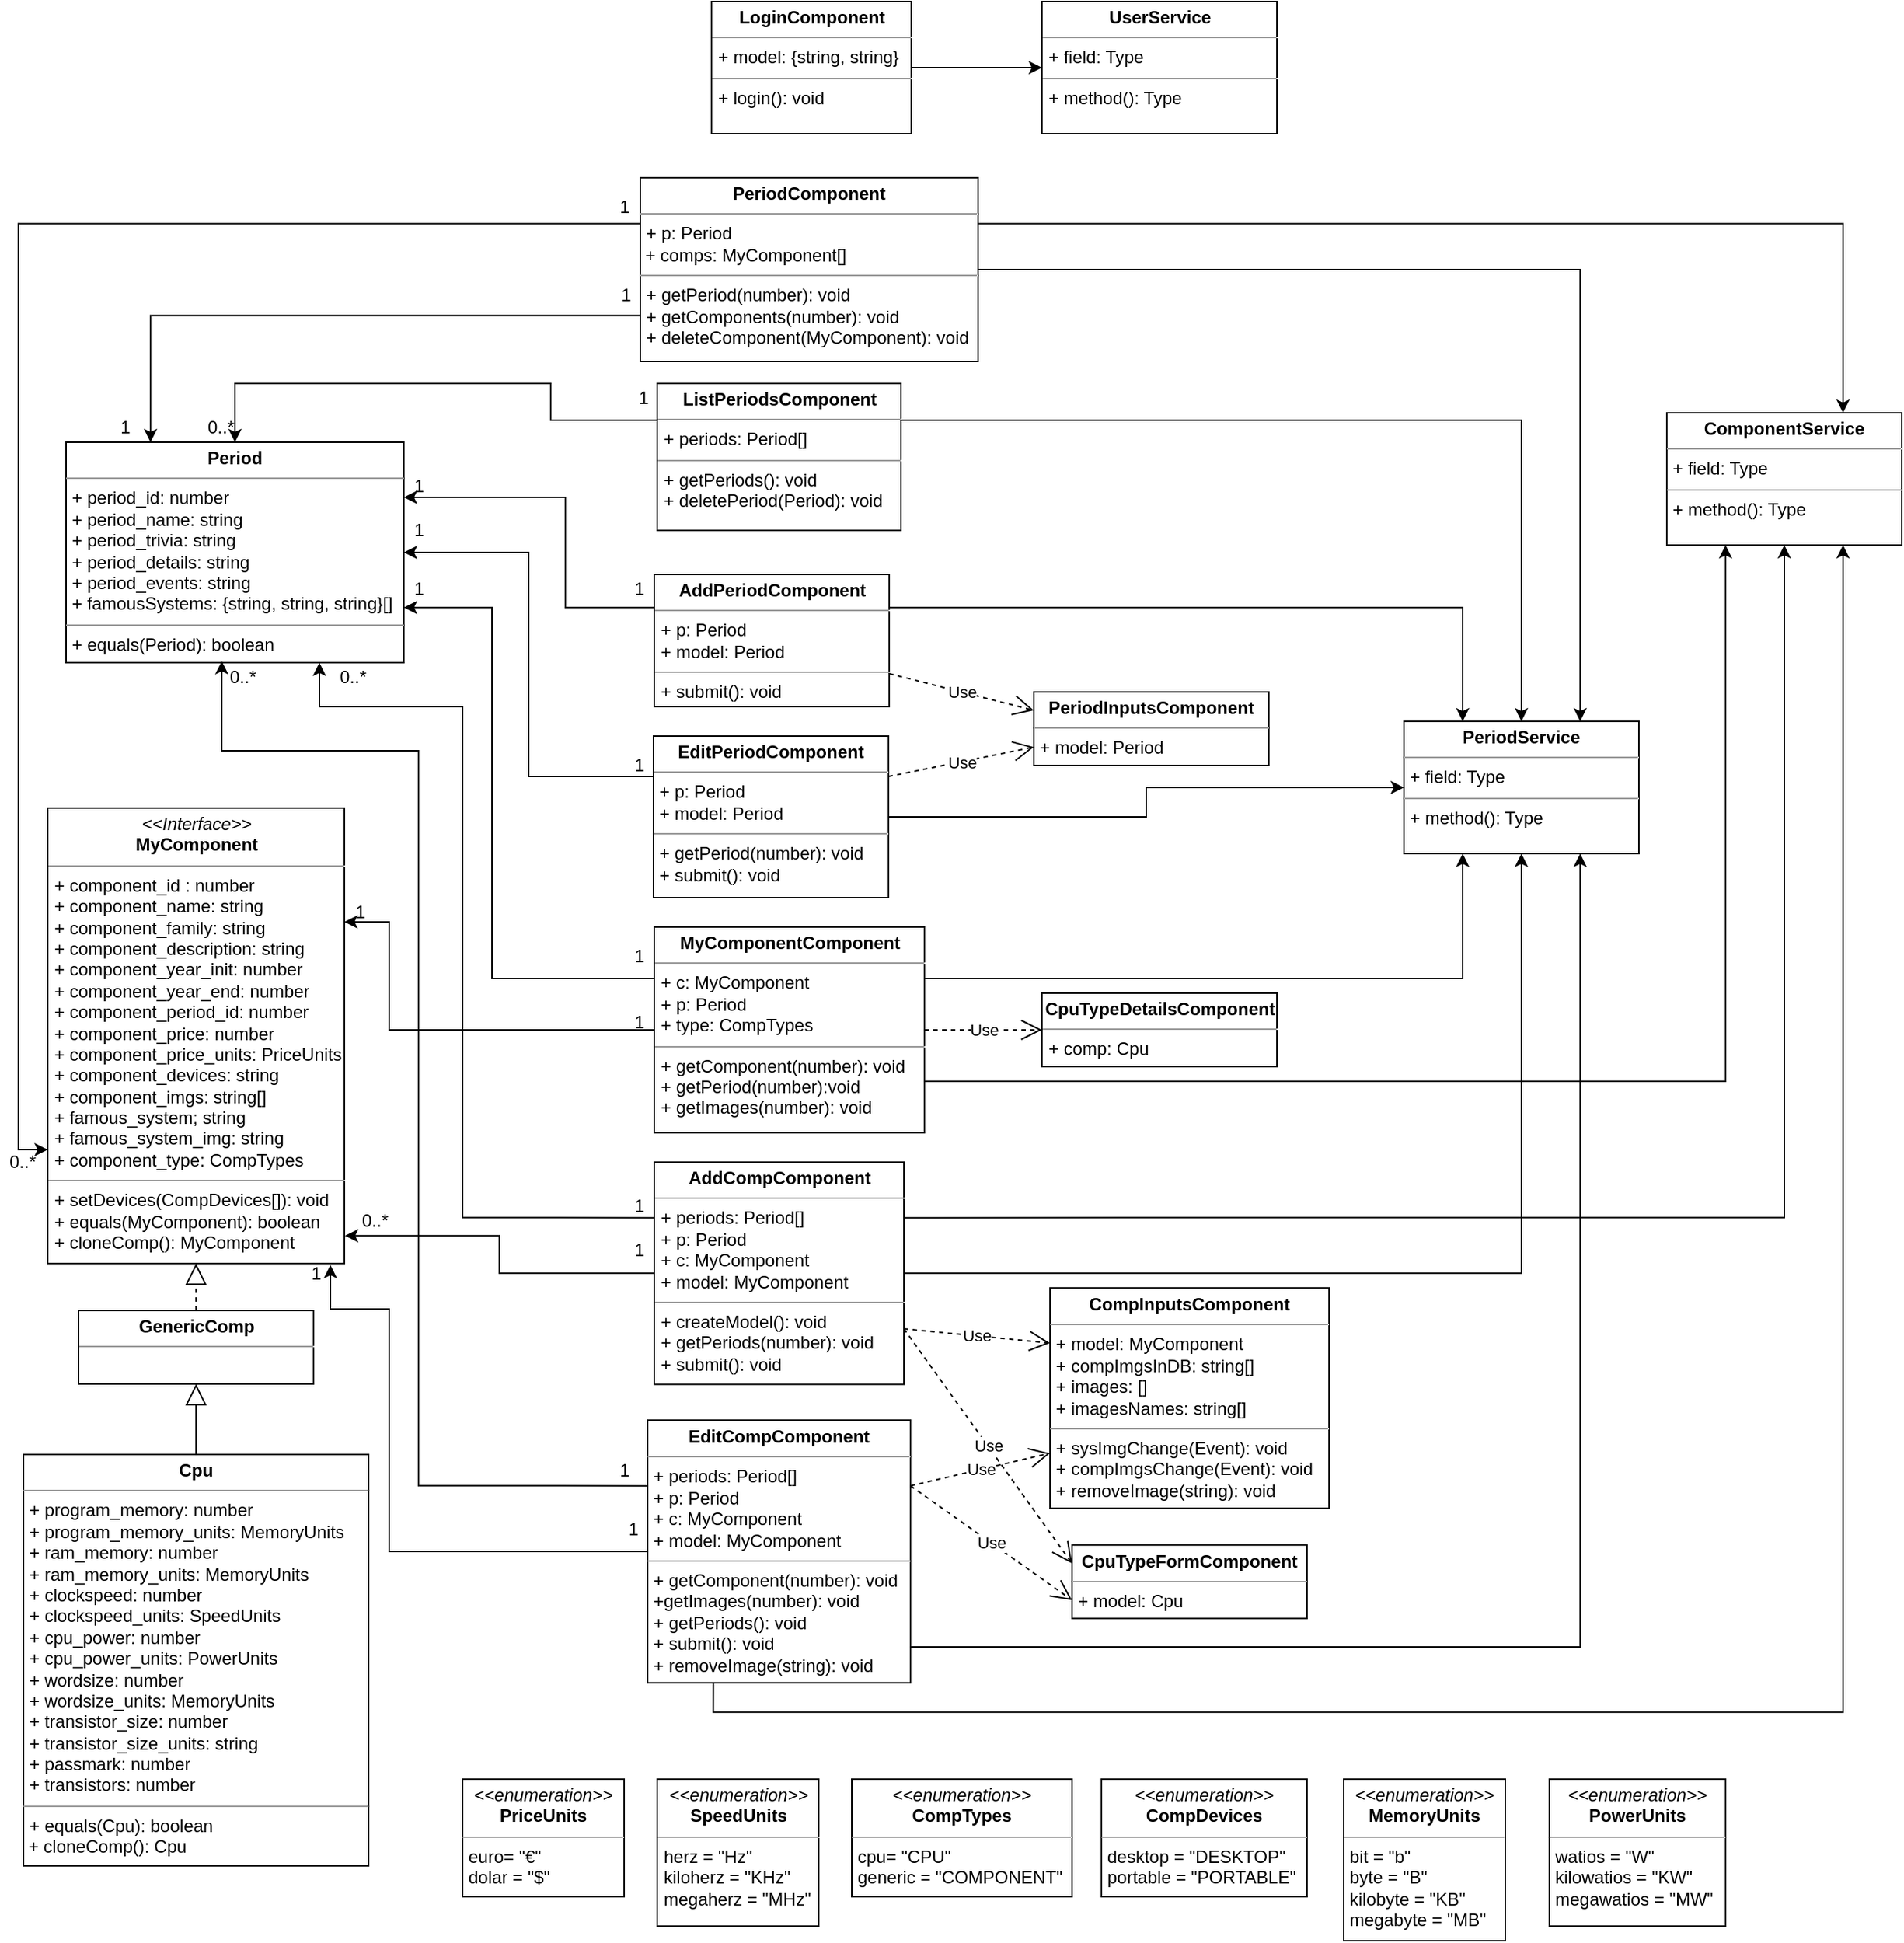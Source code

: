 <mxfile version="18.0.2" type="device"><diagram id="C5RBs43oDa-KdzZeNtuy" name="Page-1"><mxGraphModel dx="2062" dy="1122" grid="1" gridSize="10" guides="1" tooltips="1" connect="1" arrows="1" fold="1" page="1" pageScale="1" pageWidth="827" pageHeight="1169" math="0" shadow="0"><root><mxCell id="WIyWlLk6GJQsqaUBKTNV-0"/><mxCell id="WIyWlLk6GJQsqaUBKTNV-1" parent="WIyWlLk6GJQsqaUBKTNV-0"/><mxCell id="FJSKuB5gMshPoz5gB_gB-0" value="&lt;p style=&quot;margin: 0px ; margin-top: 4px ; text-align: center&quot;&gt;&lt;i&gt;&amp;lt;&amp;lt;Interface&amp;gt;&amp;gt;&lt;/i&gt;&lt;br&gt;&lt;b&gt;MyComponent&lt;/b&gt;&lt;/p&gt;&lt;hr size=&quot;1&quot;&gt;&lt;p style=&quot;margin: 0px ; margin-left: 4px&quot;&gt;+ component_id : number&lt;br&gt;+ component_name: string&lt;/p&gt;&lt;p style=&quot;margin: 0px ; margin-left: 4px&quot;&gt;+ component_family: string&lt;/p&gt;&lt;p style=&quot;margin: 0px ; margin-left: 4px&quot;&gt;+ component_description: string&lt;br&gt;&lt;/p&gt;&lt;p style=&quot;margin: 0px ; margin-left: 4px&quot;&gt;+ component_year_init: number&lt;br&gt;&lt;/p&gt;&lt;p style=&quot;margin: 0px ; margin-left: 4px&quot;&gt;+ component_year_end: number&lt;br&gt;&lt;/p&gt;&lt;p style=&quot;margin: 0px ; margin-left: 4px&quot;&gt;+ component_period_id: number&lt;br&gt;&lt;/p&gt;&lt;p style=&quot;margin: 0px ; margin-left: 4px&quot;&gt;+ component_price: number&lt;br&gt;&lt;/p&gt;&lt;p style=&quot;margin: 0px ; margin-left: 4px&quot;&gt;+ component_price_units: PriceUnits&lt;br&gt;&lt;/p&gt;&lt;p style=&quot;margin: 0px ; margin-left: 4px&quot;&gt;+ component_devices: string&lt;br&gt;&lt;/p&gt;&lt;p style=&quot;margin: 0px ; margin-left: 4px&quot;&gt;+ component_imgs: string[]&lt;br&gt;&lt;/p&gt;&lt;p style=&quot;margin: 0px ; margin-left: 4px&quot;&gt;+ famous_system; string&lt;br&gt;&lt;/p&gt;&lt;p style=&quot;margin: 0px ; margin-left: 4px&quot;&gt;+ famous_system_img: string&lt;/p&gt;&lt;p style=&quot;margin: 0px ; margin-left: 4px&quot;&gt;+ component_type: CompTypes&lt;br&gt;&lt;/p&gt;&lt;hr size=&quot;1&quot;&gt;&lt;p style=&quot;margin: 0px ; margin-left: 4px&quot;&gt;+ setDevices(CompDevices[]): void&lt;br&gt;+ equals(MyComponent): boolean&lt;/p&gt;&lt;p style=&quot;margin: 0px ; margin-left: 4px&quot;&gt;+ cloneComp(): MyComponent&lt;br&gt;&lt;/p&gt;" style="verticalAlign=top;align=left;overflow=fill;fontSize=12;fontFamily=Helvetica;html=1;" parent="WIyWlLk6GJQsqaUBKTNV-1" vertex="1"><mxGeometry x="157.5" y="569" width="202" height="310" as="geometry"/></mxCell><mxCell id="FJSKuB5gMshPoz5gB_gB-4" value="&lt;p style=&quot;margin: 0px ; margin-top: 4px ; text-align: center&quot;&gt;&lt;i&gt;&amp;lt;&amp;lt;enumeration&amp;gt;&amp;gt;&lt;/i&gt;&lt;br&gt;&lt;b&gt;CompDevices&lt;/b&gt;&lt;/p&gt;&lt;hr size=&quot;1&quot;&gt;&lt;p style=&quot;margin: 0px ; margin-left: 4px&quot;&gt;desktop = &quot;DESKTOP&quot;&lt;/p&gt;&lt;p style=&quot;margin: 0px ; margin-left: 4px&quot;&gt;portable = &quot;PORTABLE&quot;&lt;/p&gt;" style="verticalAlign=top;align=left;overflow=fill;fontSize=12;fontFamily=Helvetica;html=1;" parent="WIyWlLk6GJQsqaUBKTNV-1" vertex="1"><mxGeometry x="875" y="1230" width="140" height="80" as="geometry"/></mxCell><mxCell id="FJSKuB5gMshPoz5gB_gB-5" value="&lt;p style=&quot;margin: 0px ; margin-top: 4px ; text-align: center&quot;&gt;&lt;i&gt;&amp;lt;&amp;lt;enumeration&amp;gt;&amp;gt;&lt;/i&gt;&lt;br&gt;&lt;b&gt;CompTypes&lt;/b&gt;&lt;/p&gt;&lt;hr size=&quot;1&quot;&gt;&lt;p style=&quot;margin: 0px ; margin-left: 4px&quot;&gt;cpu= &quot;CPU&quot;&lt;/p&gt;&lt;p style=&quot;margin: 0px ; margin-left: 4px&quot;&gt;generic = &quot;COMPONENT&quot;&lt;/p&gt;" style="verticalAlign=top;align=left;overflow=fill;fontSize=12;fontFamily=Helvetica;html=1;" parent="WIyWlLk6GJQsqaUBKTNV-1" vertex="1"><mxGeometry x="705" y="1230" width="150" height="80" as="geometry"/></mxCell><mxCell id="FJSKuB5gMshPoz5gB_gB-6" value="&lt;p style=&quot;margin: 0px ; margin-top: 4px ; text-align: center&quot;&gt;&lt;i&gt;&amp;lt;&amp;lt;enumeration&amp;gt;&amp;gt;&lt;/i&gt;&lt;br&gt;&lt;b&gt;MemoryUnits&lt;/b&gt;&lt;/p&gt;&lt;hr size=&quot;1&quot;&gt;&lt;p style=&quot;margin: 0px ; margin-left: 4px&quot;&gt;bit = &quot;b&quot;&lt;/p&gt;&lt;p style=&quot;margin: 0px ; margin-left: 4px&quot;&gt;byte = &quot;B&quot;&lt;/p&gt;&lt;p style=&quot;margin: 0px ; margin-left: 4px&quot;&gt;kilobyte = &quot;KB&quot;&lt;/p&gt;&lt;p style=&quot;margin: 0px ; margin-left: 4px&quot;&gt;megabyte = &quot;MB&quot;&lt;/p&gt;" style="verticalAlign=top;align=left;overflow=fill;fontSize=12;fontFamily=Helvetica;html=1;" parent="WIyWlLk6GJQsqaUBKTNV-1" vertex="1"><mxGeometry x="1040" y="1230" width="110" height="110" as="geometry"/></mxCell><mxCell id="FJSKuB5gMshPoz5gB_gB-7" value="&lt;p style=&quot;margin: 0px ; margin-top: 4px ; text-align: center&quot;&gt;&lt;i&gt;&amp;lt;&amp;lt;enumeration&amp;gt;&amp;gt;&lt;/i&gt;&lt;br&gt;&lt;b&gt;SpeedUnits&lt;/b&gt;&lt;/p&gt;&lt;hr size=&quot;1&quot;&gt;&lt;p style=&quot;margin: 0px ; margin-left: 4px&quot;&gt;herz = &quot;Hz&quot;&lt;/p&gt;&lt;p style=&quot;margin: 0px ; margin-left: 4px&quot;&gt;kiloherz = &quot;KHz&quot;&lt;/p&gt;&lt;p style=&quot;margin: 0px ; margin-left: 4px&quot;&gt;megaherz = &quot;MHz&quot;&lt;/p&gt;" style="verticalAlign=top;align=left;overflow=fill;fontSize=12;fontFamily=Helvetica;html=1;" parent="WIyWlLk6GJQsqaUBKTNV-1" vertex="1"><mxGeometry x="572.5" y="1230" width="110" height="100" as="geometry"/></mxCell><mxCell id="FJSKuB5gMshPoz5gB_gB-8" value="&lt;p style=&quot;margin: 0px ; margin-top: 4px ; text-align: center&quot;&gt;&lt;i&gt;&amp;lt;&amp;lt;enumeration&amp;gt;&amp;gt;&lt;/i&gt;&lt;br&gt;&lt;b&gt;PowerUnits&lt;/b&gt;&lt;/p&gt;&lt;hr size=&quot;1&quot;&gt;&lt;p style=&quot;margin: 0px ; margin-left: 4px&quot;&gt;watios = &quot;W&quot;&lt;/p&gt;&lt;p style=&quot;margin: 0px ; margin-left: 4px&quot;&gt;kilowatios = &quot;KW&quot;&lt;/p&gt;&lt;p style=&quot;margin: 0px ; margin-left: 4px&quot;&gt;megawatios = &quot;MW&quot;&lt;/p&gt;" style="verticalAlign=top;align=left;overflow=fill;fontSize=12;fontFamily=Helvetica;html=1;" parent="WIyWlLk6GJQsqaUBKTNV-1" vertex="1"><mxGeometry x="1180" y="1230" width="120" height="100" as="geometry"/></mxCell><mxCell id="FJSKuB5gMshPoz5gB_gB-9" value="&lt;p style=&quot;margin: 0px ; margin-top: 4px ; text-align: center&quot;&gt;&lt;i&gt;&amp;lt;&amp;lt;enumeration&amp;gt;&amp;gt;&lt;/i&gt;&lt;br&gt;&lt;b&gt;PriceUnits&lt;/b&gt;&lt;/p&gt;&lt;hr size=&quot;1&quot;&gt;&lt;p style=&quot;margin: 0px ; margin-left: 4px&quot;&gt;euro= &quot;€&lt;span&gt;&quot;&lt;/span&gt;&lt;/p&gt;&lt;p style=&quot;margin: 0px ; margin-left: 4px&quot;&gt;dolar = &quot;$&quot;&lt;/p&gt;" style="verticalAlign=top;align=left;overflow=fill;fontSize=12;fontFamily=Helvetica;html=1;" parent="WIyWlLk6GJQsqaUBKTNV-1" vertex="1"><mxGeometry x="440" y="1230" width="110" height="80" as="geometry"/></mxCell><mxCell id="FJSKuB5gMshPoz5gB_gB-10" value="" style="endArrow=block;dashed=1;endFill=0;endSize=12;html=1;rounded=0;entryX=0.5;entryY=1;entryDx=0;entryDy=0;exitX=0.5;exitY=0;exitDx=0;exitDy=0;" parent="WIyWlLk6GJQsqaUBKTNV-1" source="FJSKuB5gMshPoz5gB_gB-11" target="FJSKuB5gMshPoz5gB_gB-0" edge="1"><mxGeometry width="160" relative="1" as="geometry"><mxPoint x="231.5" y="911" as="sourcePoint"/><mxPoint x="288.5" y="911" as="targetPoint"/></mxGeometry></mxCell><mxCell id="FJSKuB5gMshPoz5gB_gB-11" value="&lt;p style=&quot;margin: 0px ; margin-top: 4px ; text-align: center&quot;&gt;&lt;b&gt;GenericComp&lt;/b&gt;&lt;/p&gt;&lt;hr size=&quot;1&quot;&gt;&lt;p style=&quot;margin: 0px ; margin-left: 4px&quot;&gt;&lt;/p&gt;&lt;p style=&quot;margin: 0px ; margin-left: 4px&quot;&gt;&lt;br&gt;&lt;/p&gt;" style="verticalAlign=top;align=left;overflow=fill;fontSize=12;fontFamily=Helvetica;html=1;" parent="WIyWlLk6GJQsqaUBKTNV-1" vertex="1"><mxGeometry x="178.5" y="911" width="160" height="50" as="geometry"/></mxCell><mxCell id="FJSKuB5gMshPoz5gB_gB-15" value="&lt;p style=&quot;margin: 0px ; margin-top: 4px ; text-align: center&quot;&gt;&lt;b&gt;Cpu&lt;/b&gt;&lt;/p&gt;&lt;hr size=&quot;1&quot;&gt;&lt;p style=&quot;margin: 0px ; margin-left: 4px&quot;&gt;+&amp;nbsp;&lt;span&gt;program_memory: number&lt;/span&gt;&lt;/p&gt;&lt;p style=&quot;margin: 0px ; margin-left: 4px&quot;&gt;+ program_memory_units: MemoryUnits&lt;/p&gt;&lt;p style=&quot;margin: 0px ; margin-left: 4px&quot;&gt;+ ram_memory: number&lt;/p&gt;&lt;p style=&quot;margin: 0px ; margin-left: 4px&quot;&gt;+ ram_memory_units: MemoryUnits&lt;/p&gt;&lt;p style=&quot;margin: 0px ; margin-left: 4px&quot;&gt;+ clockspeed: number&lt;/p&gt;&lt;p style=&quot;margin: 0px ; margin-left: 4px&quot;&gt;+ clockspeed_units: SpeedUnits&lt;/p&gt;&lt;p style=&quot;margin: 0px ; margin-left: 4px&quot;&gt;+ cpu_power: number&lt;/p&gt;&lt;p style=&quot;margin: 0px ; margin-left: 4px&quot;&gt;+ cpu_power_units: PowerUnits&lt;/p&gt;&lt;p style=&quot;margin: 0px ; margin-left: 4px&quot;&gt;+ wordsize: number&lt;/p&gt;&lt;p style=&quot;margin: 0px ; margin-left: 4px&quot;&gt;+ wordsize_units: MemoryUnits&lt;/p&gt;&lt;p style=&quot;margin: 0px ; margin-left: 4px&quot;&gt;+ transistor_size: number&lt;/p&gt;&lt;p style=&quot;margin: 0px ; margin-left: 4px&quot;&gt;+ transistor_size_units: string&lt;/p&gt;&lt;p style=&quot;margin: 0px ; margin-left: 4px&quot;&gt;+ passmark: number&lt;/p&gt;&lt;p style=&quot;margin: 0px ; margin-left: 4px&quot;&gt;+ transistors: number&lt;/p&gt;&lt;hr size=&quot;1&quot;&gt;&lt;p style=&quot;margin: 0px ; margin-left: 4px&quot;&gt;+ equals(Cpu): boolean&lt;/p&gt;&amp;nbsp;+ cloneComp(): Cpu" style="verticalAlign=top;align=left;overflow=fill;fontSize=12;fontFamily=Helvetica;html=1;" parent="WIyWlLk6GJQsqaUBKTNV-1" vertex="1"><mxGeometry x="141" y="1009" width="235" height="280" as="geometry"/></mxCell><mxCell id="FJSKuB5gMshPoz5gB_gB-18" value="" style="endArrow=block;endFill=0;endSize=12;html=1;rounded=0;entryX=0.5;entryY=1;entryDx=0;entryDy=0;exitX=0.5;exitY=0;exitDx=0;exitDy=0;" parent="WIyWlLk6GJQsqaUBKTNV-1" source="FJSKuB5gMshPoz5gB_gB-15" target="FJSKuB5gMshPoz5gB_gB-11" edge="1"><mxGeometry width="160" relative="1" as="geometry"><mxPoint x="239.5" y="979" as="sourcePoint"/><mxPoint x="399.5" y="979" as="targetPoint"/></mxGeometry></mxCell><mxCell id="FJSKuB5gMshPoz5gB_gB-19" value="&lt;p style=&quot;margin: 0px ; margin-top: 4px ; text-align: center&quot;&gt;&lt;b&gt;Period&lt;/b&gt;&lt;/p&gt;&lt;hr size=&quot;1&quot;&gt;&lt;p style=&quot;margin: 0px ; margin-left: 4px&quot;&gt;+&amp;nbsp;&lt;span&gt;period_id: number&lt;/span&gt;&lt;/p&gt;&lt;p style=&quot;margin: 0px ; margin-left: 4px&quot;&gt;+ period_name: string&lt;/p&gt;&lt;p style=&quot;margin: 0px ; margin-left: 4px&quot;&gt;+ period_trivia: string&lt;/p&gt;&lt;p style=&quot;margin: 0px ; margin-left: 4px&quot;&gt;+ period_details: string&lt;/p&gt;&lt;p style=&quot;margin: 0px ; margin-left: 4px&quot;&gt;+ period_events: string&lt;/p&gt;&lt;p style=&quot;margin: 0px ; margin-left: 4px&quot;&gt;+ famousSystems: {string, string, string}[]&lt;/p&gt;&lt;hr size=&quot;1&quot;&gt;&lt;p style=&quot;margin: 0px ; margin-left: 4px&quot;&gt;+ equals(Period): boolean&lt;/p&gt;" style="verticalAlign=top;align=left;overflow=fill;fontSize=12;fontFamily=Helvetica;html=1;" parent="WIyWlLk6GJQsqaUBKTNV-1" vertex="1"><mxGeometry x="170" y="320" width="230" height="150" as="geometry"/></mxCell><mxCell id="2te2WkNnvzrImMOPD-Q6-28" style="edgeStyle=orthogonalEdgeStyle;rounded=0;orthogonalLoop=1;jettySize=auto;html=1;exitX=0;exitY=0.25;exitDx=0;exitDy=0;entryX=0.75;entryY=1;entryDx=0;entryDy=0;" edge="1" parent="WIyWlLk6GJQsqaUBKTNV-1" source="2te2WkNnvzrImMOPD-Q6-0" target="FJSKuB5gMshPoz5gB_gB-19"><mxGeometry relative="1" as="geometry"><Array as="points"><mxPoint x="440" y="848"/><mxPoint x="440" y="500"/><mxPoint x="343" y="500"/></Array></mxGeometry></mxCell><mxCell id="2te2WkNnvzrImMOPD-Q6-55" style="edgeStyle=orthogonalEdgeStyle;rounded=0;orthogonalLoop=1;jettySize=auto;html=1;exitX=0;exitY=0.5;exitDx=0;exitDy=0;entryX=1.002;entryY=0.939;entryDx=0;entryDy=0;entryPerimeter=0;" edge="1" parent="WIyWlLk6GJQsqaUBKTNV-1" source="2te2WkNnvzrImMOPD-Q6-0" target="FJSKuB5gMshPoz5gB_gB-0"><mxGeometry relative="1" as="geometry"/></mxCell><mxCell id="2te2WkNnvzrImMOPD-Q6-69" style="edgeStyle=orthogonalEdgeStyle;rounded=0;orthogonalLoop=1;jettySize=auto;html=1;exitX=1;exitY=0.25;exitDx=0;exitDy=0;" edge="1" parent="WIyWlLk6GJQsqaUBKTNV-1" source="2te2WkNnvzrImMOPD-Q6-0" target="2te2WkNnvzrImMOPD-Q6-12"><mxGeometry relative="1" as="geometry"/></mxCell><mxCell id="2te2WkNnvzrImMOPD-Q6-76" style="edgeStyle=orthogonalEdgeStyle;rounded=0;orthogonalLoop=1;jettySize=auto;html=1;exitX=1;exitY=0.5;exitDx=0;exitDy=0;entryX=0.5;entryY=1;entryDx=0;entryDy=0;" edge="1" parent="WIyWlLk6GJQsqaUBKTNV-1" source="2te2WkNnvzrImMOPD-Q6-0" target="2te2WkNnvzrImMOPD-Q6-13"><mxGeometry relative="1" as="geometry"/></mxCell><mxCell id="2te2WkNnvzrImMOPD-Q6-0" value="&lt;p style=&quot;margin:0px;margin-top:4px;text-align:center;&quot;&gt;&lt;b&gt;AddCompComponent&lt;/b&gt;&lt;/p&gt;&lt;hr size=&quot;1&quot;&gt;&lt;p style=&quot;margin:0px;margin-left:4px;&quot;&gt;+ periods: Period[]&lt;/p&gt;&lt;p style=&quot;margin:0px;margin-left:4px;&quot;&gt;+ p: Period&lt;/p&gt;&lt;p style=&quot;margin:0px;margin-left:4px;&quot;&gt;+ c: MyComponent&lt;/p&gt;&lt;p style=&quot;margin:0px;margin-left:4px;&quot;&gt;+ model: MyComponent&lt;/p&gt;&lt;hr size=&quot;1&quot;&gt;&lt;p style=&quot;margin:0px;margin-left:4px;&quot;&gt;+ createModel(): void&lt;/p&gt;&lt;p style=&quot;margin:0px;margin-left:4px;&quot;&gt;+ getPeriods(number): void&lt;/p&gt;&lt;p style=&quot;margin:0px;margin-left:4px;&quot;&gt;+ submit(): void&lt;/p&gt;" style="verticalAlign=top;align=left;overflow=fill;fontSize=12;fontFamily=Helvetica;html=1;" vertex="1" parent="WIyWlLk6GJQsqaUBKTNV-1"><mxGeometry x="570.5" y="810" width="170" height="151.25" as="geometry"/></mxCell><mxCell id="2te2WkNnvzrImMOPD-Q6-25" style="edgeStyle=orthogonalEdgeStyle;rounded=0;orthogonalLoop=1;jettySize=auto;html=1;exitX=0;exitY=0.25;exitDx=0;exitDy=0;entryX=1;entryY=0.25;entryDx=0;entryDy=0;" edge="1" parent="WIyWlLk6GJQsqaUBKTNV-1" source="2te2WkNnvzrImMOPD-Q6-1" target="FJSKuB5gMshPoz5gB_gB-19"><mxGeometry relative="1" as="geometry"><Array as="points"><mxPoint x="510" y="433"/><mxPoint x="510" y="358"/></Array></mxGeometry></mxCell><mxCell id="2te2WkNnvzrImMOPD-Q6-73" style="edgeStyle=orthogonalEdgeStyle;rounded=0;orthogonalLoop=1;jettySize=auto;html=1;exitX=1;exitY=0.25;exitDx=0;exitDy=0;entryX=0.25;entryY=0;entryDx=0;entryDy=0;" edge="1" parent="WIyWlLk6GJQsqaUBKTNV-1" source="2te2WkNnvzrImMOPD-Q6-1" target="2te2WkNnvzrImMOPD-Q6-13"><mxGeometry relative="1" as="geometry"/></mxCell><mxCell id="2te2WkNnvzrImMOPD-Q6-1" value="&lt;p style=&quot;margin:0px;margin-top:4px;text-align:center;&quot;&gt;&lt;b&gt;AddPeriodComponent&lt;/b&gt;&lt;/p&gt;&lt;hr size=&quot;1&quot;&gt;&lt;p style=&quot;margin:0px;margin-left:4px;&quot;&gt;+ p: Period&lt;/p&gt;&lt;p style=&quot;margin:0px;margin-left:4px;&quot;&gt;+ model: Period&lt;/p&gt;&lt;hr size=&quot;1&quot;&gt;&lt;p style=&quot;margin:0px;margin-left:4px;&quot;&gt;+ submit(): void&lt;/p&gt;" style="verticalAlign=top;align=left;overflow=fill;fontSize=12;fontFamily=Helvetica;html=1;" vertex="1" parent="WIyWlLk6GJQsqaUBKTNV-1"><mxGeometry x="570.5" y="410" width="160" height="90" as="geometry"/></mxCell><mxCell id="2te2WkNnvzrImMOPD-Q6-2" value="&lt;p style=&quot;margin:0px;margin-top:4px;text-align:center;&quot;&gt;&lt;b&gt;CompInputsComponent&lt;/b&gt;&lt;/p&gt;&lt;hr size=&quot;1&quot;&gt;&lt;p style=&quot;margin:0px;margin-left:4px;&quot;&gt;+ model: MyComponent&lt;/p&gt;&lt;p style=&quot;margin:0px;margin-left:4px;&quot;&gt;+ compImgsInDB: string[]&lt;/p&gt;&lt;p style=&quot;margin:0px;margin-left:4px;&quot;&gt;+ images: []&lt;/p&gt;&lt;p style=&quot;margin:0px;margin-left:4px;&quot;&gt;+ imagesNames: string[]&lt;/p&gt;&lt;hr size=&quot;1&quot;&gt;&lt;p style=&quot;margin:0px;margin-left:4px;&quot;&gt;&lt;span style=&quot;background-color: initial;&quot;&gt;+ sysImgChange(Event): void&lt;/span&gt;&lt;br&gt;&lt;/p&gt;&lt;p style=&quot;margin:0px;margin-left:4px;&quot;&gt;+ compImgsChange(Event): void&lt;/p&gt;&lt;p style=&quot;margin:0px;margin-left:4px;&quot;&gt;+ removeImage(string): void&lt;/p&gt;" style="verticalAlign=top;align=left;overflow=fill;fontSize=12;fontFamily=Helvetica;html=1;" vertex="1" parent="WIyWlLk6GJQsqaUBKTNV-1"><mxGeometry x="840" y="895.63" width="190" height="150" as="geometry"/></mxCell><mxCell id="2te2WkNnvzrImMOPD-Q6-3" value="&lt;p style=&quot;margin:0px;margin-top:4px;text-align:center;&quot;&gt;&lt;b&gt;CpuTypeDetailsComponent&lt;/b&gt;&lt;/p&gt;&lt;hr size=&quot;1&quot;&gt;&lt;p style=&quot;margin:0px;margin-left:4px;&quot;&gt;+ comp: Cpu&lt;/p&gt;&lt;p style=&quot;margin:0px;margin-left:4px;&quot;&gt;&lt;br&gt;&lt;/p&gt;" style="verticalAlign=top;align=left;overflow=fill;fontSize=12;fontFamily=Helvetica;html=1;" vertex="1" parent="WIyWlLk6GJQsqaUBKTNV-1"><mxGeometry x="834.5" y="695" width="160" height="50" as="geometry"/></mxCell><mxCell id="2te2WkNnvzrImMOPD-Q6-4" value="&lt;p style=&quot;margin:0px;margin-top:4px;text-align:center;&quot;&gt;&lt;b&gt;CpuTypeFormComponent&lt;/b&gt;&lt;/p&gt;&lt;hr size=&quot;1&quot;&gt;&lt;p style=&quot;margin:0px;margin-left:4px;&quot;&gt;+ model: Cpu&lt;/p&gt;&lt;p style=&quot;margin:0px;margin-left:4px;&quot;&gt;&lt;br&gt;&lt;/p&gt;" style="verticalAlign=top;align=left;overflow=fill;fontSize=12;fontFamily=Helvetica;html=1;" vertex="1" parent="WIyWlLk6GJQsqaUBKTNV-1"><mxGeometry x="855" y="1070.63" width="160" height="50" as="geometry"/></mxCell><mxCell id="2te2WkNnvzrImMOPD-Q6-29" style="edgeStyle=orthogonalEdgeStyle;rounded=0;orthogonalLoop=1;jettySize=auto;html=1;exitX=0;exitY=0.25;exitDx=0;exitDy=0;entryX=0.461;entryY=0.993;entryDx=0;entryDy=0;entryPerimeter=0;" edge="1" parent="WIyWlLk6GJQsqaUBKTNV-1" source="2te2WkNnvzrImMOPD-Q6-5" target="FJSKuB5gMshPoz5gB_gB-19"><mxGeometry relative="1" as="geometry"><Array as="points"><mxPoint x="410" y="1030"/><mxPoint x="410" y="530"/><mxPoint x="276" y="530"/></Array></mxGeometry></mxCell><mxCell id="2te2WkNnvzrImMOPD-Q6-58" style="edgeStyle=orthogonalEdgeStyle;rounded=0;orthogonalLoop=1;jettySize=auto;html=1;exitX=0;exitY=0.5;exitDx=0;exitDy=0;" edge="1" parent="WIyWlLk6GJQsqaUBKTNV-1" source="2te2WkNnvzrImMOPD-Q6-5"><mxGeometry relative="1" as="geometry"><mxPoint x="350" y="880" as="targetPoint"/><Array as="points"><mxPoint x="390" y="1075"/><mxPoint x="390" y="910"/><mxPoint x="350" y="910"/></Array></mxGeometry></mxCell><mxCell id="2te2WkNnvzrImMOPD-Q6-70" style="edgeStyle=orthogonalEdgeStyle;rounded=0;orthogonalLoop=1;jettySize=auto;html=1;exitX=0.25;exitY=1;exitDx=0;exitDy=0;entryX=0.75;entryY=1;entryDx=0;entryDy=0;" edge="1" parent="WIyWlLk6GJQsqaUBKTNV-1" source="2te2WkNnvzrImMOPD-Q6-5" target="2te2WkNnvzrImMOPD-Q6-12"><mxGeometry relative="1" as="geometry"/></mxCell><mxCell id="2te2WkNnvzrImMOPD-Q6-77" style="edgeStyle=orthogonalEdgeStyle;rounded=0;orthogonalLoop=1;jettySize=auto;html=1;exitX=1;exitY=0.75;exitDx=0;exitDy=0;entryX=0.75;entryY=1;entryDx=0;entryDy=0;" edge="1" parent="WIyWlLk6GJQsqaUBKTNV-1" source="2te2WkNnvzrImMOPD-Q6-5" target="2te2WkNnvzrImMOPD-Q6-13"><mxGeometry relative="1" as="geometry"><Array as="points"><mxPoint x="745" y="1140"/><mxPoint x="1201" y="1140"/></Array></mxGeometry></mxCell><mxCell id="2te2WkNnvzrImMOPD-Q6-5" value="&lt;p style=&quot;margin:0px;margin-top:4px;text-align:center;&quot;&gt;&lt;b&gt;EditCompComponent&lt;/b&gt;&lt;/p&gt;&lt;hr size=&quot;1&quot;&gt;&lt;p style=&quot;margin:0px;margin-left:4px;&quot;&gt;&lt;span style=&quot;background-color: initial;&quot;&gt;+ periods: Period[]&lt;/span&gt;&lt;br&gt;&lt;/p&gt;&lt;p style=&quot;margin: 0px 0px 0px 4px;&quot;&gt;+ p: Period&lt;/p&gt;&lt;p style=&quot;margin: 0px 0px 0px 4px;&quot;&gt;+ c: MyComponent&lt;/p&gt;&lt;p style=&quot;margin: 0px 0px 0px 4px;&quot;&gt;+ model: MyComponent&lt;/p&gt;&lt;hr size=&quot;1&quot;&gt;&lt;p style=&quot;margin:0px;margin-left:4px;&quot;&gt;+ getComponent(number): void&lt;/p&gt;&lt;p style=&quot;margin:0px;margin-left:4px;&quot;&gt;+getImages(number): void&lt;/p&gt;&lt;p style=&quot;margin:0px;margin-left:4px;&quot;&gt;+ getPeriods(): void&lt;/p&gt;&lt;p style=&quot;margin:0px;margin-left:4px;&quot;&gt;+ submit(): void&lt;/p&gt;&lt;p style=&quot;margin:0px;margin-left:4px;&quot;&gt;+ removeImage(string): void&lt;/p&gt;" style="verticalAlign=top;align=left;overflow=fill;fontSize=12;fontFamily=Helvetica;html=1;" vertex="1" parent="WIyWlLk6GJQsqaUBKTNV-1"><mxGeometry x="566" y="985.63" width="179" height="178.75" as="geometry"/></mxCell><mxCell id="2te2WkNnvzrImMOPD-Q6-26" style="edgeStyle=orthogonalEdgeStyle;rounded=0;orthogonalLoop=1;jettySize=auto;html=1;exitX=0;exitY=0.25;exitDx=0;exitDy=0;entryX=1;entryY=0.5;entryDx=0;entryDy=0;" edge="1" parent="WIyWlLk6GJQsqaUBKTNV-1" source="2te2WkNnvzrImMOPD-Q6-6" target="FJSKuB5gMshPoz5gB_gB-19"><mxGeometry relative="1" as="geometry"/></mxCell><mxCell id="2te2WkNnvzrImMOPD-Q6-74" style="edgeStyle=orthogonalEdgeStyle;rounded=0;orthogonalLoop=1;jettySize=auto;html=1;exitX=1;exitY=0.5;exitDx=0;exitDy=0;" edge="1" parent="WIyWlLk6GJQsqaUBKTNV-1" source="2te2WkNnvzrImMOPD-Q6-6" target="2te2WkNnvzrImMOPD-Q6-13"><mxGeometry relative="1" as="geometry"/></mxCell><mxCell id="2te2WkNnvzrImMOPD-Q6-6" value="&lt;p style=&quot;margin:0px;margin-top:4px;text-align:center;&quot;&gt;&lt;b&gt;EditPeriodComponent&lt;/b&gt;&lt;/p&gt;&lt;hr size=&quot;1&quot;&gt;&lt;p style=&quot;margin:0px;margin-left:4px;&quot;&gt;+ p: Period&lt;/p&gt;&lt;p style=&quot;margin:0px;margin-left:4px;&quot;&gt;+ model: Period&lt;/p&gt;&lt;hr size=&quot;1&quot;&gt;&lt;p style=&quot;margin:0px;margin-left:4px;&quot;&gt;+ getPeriod(number): void&lt;/p&gt;&lt;p style=&quot;margin:0px;margin-left:4px;&quot;&gt;+ submit(): void&lt;/p&gt;" style="verticalAlign=top;align=left;overflow=fill;fontSize=12;fontFamily=Helvetica;html=1;" vertex="1" parent="WIyWlLk6GJQsqaUBKTNV-1"><mxGeometry x="570" y="520" width="160" height="110" as="geometry"/></mxCell><mxCell id="2te2WkNnvzrImMOPD-Q6-36" style="edgeStyle=orthogonalEdgeStyle;rounded=0;orthogonalLoop=1;jettySize=auto;html=1;exitX=0;exitY=0.25;exitDx=0;exitDy=0;entryX=0.5;entryY=0;entryDx=0;entryDy=0;" edge="1" parent="WIyWlLk6GJQsqaUBKTNV-1" source="2te2WkNnvzrImMOPD-Q6-7" target="FJSKuB5gMshPoz5gB_gB-19"><mxGeometry relative="1" as="geometry"><Array as="points"><mxPoint x="500" y="305"/><mxPoint x="500" y="280"/><mxPoint x="285" y="280"/></Array></mxGeometry></mxCell><mxCell id="2te2WkNnvzrImMOPD-Q6-72" style="edgeStyle=orthogonalEdgeStyle;rounded=0;orthogonalLoop=1;jettySize=auto;html=1;exitX=1;exitY=0.25;exitDx=0;exitDy=0;" edge="1" parent="WIyWlLk6GJQsqaUBKTNV-1" source="2te2WkNnvzrImMOPD-Q6-7" target="2te2WkNnvzrImMOPD-Q6-13"><mxGeometry relative="1" as="geometry"/></mxCell><mxCell id="2te2WkNnvzrImMOPD-Q6-7" value="&lt;p style=&quot;margin:0px;margin-top:4px;text-align:center;&quot;&gt;&lt;b&gt;ListPeriodsComponent&lt;/b&gt;&lt;/p&gt;&lt;hr size=&quot;1&quot;&gt;&lt;p style=&quot;margin:0px;margin-left:4px;&quot;&gt;+ periods: Period[]&lt;/p&gt;&lt;hr size=&quot;1&quot;&gt;&lt;p style=&quot;margin:0px;margin-left:4px;&quot;&gt;+ getPeriods(): void&lt;/p&gt;&lt;p style=&quot;margin:0px;margin-left:4px;&quot;&gt;+ deletePeriod(Period): void&lt;/p&gt;" style="verticalAlign=top;align=left;overflow=fill;fontSize=12;fontFamily=Helvetica;html=1;" vertex="1" parent="WIyWlLk6GJQsqaUBKTNV-1"><mxGeometry x="572.5" y="280" width="166" height="100" as="geometry"/></mxCell><mxCell id="2te2WkNnvzrImMOPD-Q6-22" style="edgeStyle=orthogonalEdgeStyle;rounded=0;orthogonalLoop=1;jettySize=auto;html=1;exitX=1;exitY=0.5;exitDx=0;exitDy=0;" edge="1" parent="WIyWlLk6GJQsqaUBKTNV-1" source="2te2WkNnvzrImMOPD-Q6-8" target="2te2WkNnvzrImMOPD-Q6-14"><mxGeometry relative="1" as="geometry"/></mxCell><mxCell id="2te2WkNnvzrImMOPD-Q6-8" value="&lt;p style=&quot;margin:0px;margin-top:4px;text-align:center;&quot;&gt;&lt;b&gt;LoginComponent&lt;/b&gt;&lt;/p&gt;&lt;hr size=&quot;1&quot;&gt;&lt;p style=&quot;margin:0px;margin-left:4px;&quot;&gt;+ model: {string, string}&lt;/p&gt;&lt;hr size=&quot;1&quot;&gt;&lt;p style=&quot;margin:0px;margin-left:4px;&quot;&gt;+ login(): void&lt;/p&gt;" style="verticalAlign=top;align=left;overflow=fill;fontSize=12;fontFamily=Helvetica;html=1;" vertex="1" parent="WIyWlLk6GJQsqaUBKTNV-1"><mxGeometry x="609.5" y="20" width="136" height="90" as="geometry"/></mxCell><mxCell id="2te2WkNnvzrImMOPD-Q6-27" style="edgeStyle=orthogonalEdgeStyle;rounded=0;orthogonalLoop=1;jettySize=auto;html=1;exitX=0;exitY=0.25;exitDx=0;exitDy=0;entryX=1;entryY=0.75;entryDx=0;entryDy=0;" edge="1" parent="WIyWlLk6GJQsqaUBKTNV-1" source="2te2WkNnvzrImMOPD-Q6-9" target="FJSKuB5gMshPoz5gB_gB-19"><mxGeometry relative="1" as="geometry"><Array as="points"><mxPoint x="460" y="685"/><mxPoint x="460" y="433"/></Array></mxGeometry></mxCell><mxCell id="2te2WkNnvzrImMOPD-Q6-50" style="edgeStyle=orthogonalEdgeStyle;rounded=0;orthogonalLoop=1;jettySize=auto;html=1;exitX=0;exitY=0.5;exitDx=0;exitDy=0;entryX=1;entryY=0.25;entryDx=0;entryDy=0;" edge="1" parent="WIyWlLk6GJQsqaUBKTNV-1" source="2te2WkNnvzrImMOPD-Q6-9" target="FJSKuB5gMshPoz5gB_gB-0"><mxGeometry relative="1" as="geometry"><Array as="points"><mxPoint x="390" y="720"/><mxPoint x="390" y="647"/></Array></mxGeometry></mxCell><mxCell id="2te2WkNnvzrImMOPD-Q6-64" style="edgeStyle=orthogonalEdgeStyle;rounded=0;orthogonalLoop=1;jettySize=auto;html=1;exitX=1;exitY=0.75;exitDx=0;exitDy=0;entryX=0.25;entryY=1;entryDx=0;entryDy=0;" edge="1" parent="WIyWlLk6GJQsqaUBKTNV-1" source="2te2WkNnvzrImMOPD-Q6-9" target="2te2WkNnvzrImMOPD-Q6-12"><mxGeometry relative="1" as="geometry"/></mxCell><mxCell id="2te2WkNnvzrImMOPD-Q6-75" style="edgeStyle=orthogonalEdgeStyle;rounded=0;orthogonalLoop=1;jettySize=auto;html=1;exitX=1;exitY=0.25;exitDx=0;exitDy=0;entryX=0.25;entryY=1;entryDx=0;entryDy=0;" edge="1" parent="WIyWlLk6GJQsqaUBKTNV-1" source="2te2WkNnvzrImMOPD-Q6-9" target="2te2WkNnvzrImMOPD-Q6-13"><mxGeometry relative="1" as="geometry"/></mxCell><mxCell id="2te2WkNnvzrImMOPD-Q6-9" value="&lt;p style=&quot;margin:0px;margin-top:4px;text-align:center;&quot;&gt;&lt;b&gt;MyComponentComponent&lt;/b&gt;&lt;/p&gt;&lt;hr size=&quot;1&quot;&gt;&lt;p style=&quot;margin:0px;margin-left:4px;&quot;&gt;+ c: MyComponent&lt;/p&gt;&lt;p style=&quot;margin:0px;margin-left:4px;&quot;&gt;+ p: Period&lt;/p&gt;&lt;p style=&quot;margin:0px;margin-left:4px;&quot;&gt;+ type: CompTypes&lt;/p&gt;&lt;hr size=&quot;1&quot;&gt;&lt;p style=&quot;margin:0px;margin-left:4px;&quot;&gt;+ getComponent(number): void&lt;/p&gt;&lt;p style=&quot;margin:0px;margin-left:4px;&quot;&gt;+ getPeriod(number):void&lt;/p&gt;&lt;p style=&quot;margin:0px;margin-left:4px;&quot;&gt;+ getImages(number): void&lt;/p&gt;" style="verticalAlign=top;align=left;overflow=fill;fontSize=12;fontFamily=Helvetica;html=1;" vertex="1" parent="WIyWlLk6GJQsqaUBKTNV-1"><mxGeometry x="570.5" y="650" width="184" height="140" as="geometry"/></mxCell><mxCell id="2te2WkNnvzrImMOPD-Q6-34" style="edgeStyle=orthogonalEdgeStyle;rounded=0;orthogonalLoop=1;jettySize=auto;html=1;exitX=0;exitY=0.75;exitDx=0;exitDy=0;entryX=0.25;entryY=0;entryDx=0;entryDy=0;" edge="1" parent="WIyWlLk6GJQsqaUBKTNV-1" source="2te2WkNnvzrImMOPD-Q6-10" target="FJSKuB5gMshPoz5gB_gB-19"><mxGeometry relative="1" as="geometry"/></mxCell><mxCell id="2te2WkNnvzrImMOPD-Q6-35" style="edgeStyle=orthogonalEdgeStyle;rounded=0;orthogonalLoop=1;jettySize=auto;html=1;exitX=0;exitY=0.25;exitDx=0;exitDy=0;entryX=0;entryY=0.75;entryDx=0;entryDy=0;" edge="1" parent="WIyWlLk6GJQsqaUBKTNV-1" source="2te2WkNnvzrImMOPD-Q6-10" target="FJSKuB5gMshPoz5gB_gB-0"><mxGeometry relative="1" as="geometry"/></mxCell><mxCell id="2te2WkNnvzrImMOPD-Q6-63" style="edgeStyle=orthogonalEdgeStyle;rounded=0;orthogonalLoop=1;jettySize=auto;html=1;exitX=1;exitY=0.25;exitDx=0;exitDy=0;entryX=0.75;entryY=0;entryDx=0;entryDy=0;" edge="1" parent="WIyWlLk6GJQsqaUBKTNV-1" source="2te2WkNnvzrImMOPD-Q6-10" target="2te2WkNnvzrImMOPD-Q6-12"><mxGeometry relative="1" as="geometry"/></mxCell><mxCell id="2te2WkNnvzrImMOPD-Q6-71" style="edgeStyle=orthogonalEdgeStyle;rounded=0;orthogonalLoop=1;jettySize=auto;html=1;exitX=1;exitY=0.5;exitDx=0;exitDy=0;entryX=0.75;entryY=0;entryDx=0;entryDy=0;" edge="1" parent="WIyWlLk6GJQsqaUBKTNV-1" source="2te2WkNnvzrImMOPD-Q6-10" target="2te2WkNnvzrImMOPD-Q6-13"><mxGeometry relative="1" as="geometry"/></mxCell><mxCell id="2te2WkNnvzrImMOPD-Q6-10" value="&lt;p style=&quot;margin:0px;margin-top:4px;text-align:center;&quot;&gt;&lt;b&gt;PeriodComponent&lt;/b&gt;&lt;/p&gt;&lt;hr size=&quot;1&quot;&gt;&lt;p style=&quot;margin: 0px 0px 0px 4px;&quot;&gt;&lt;span style=&quot;background-color: initial;&quot;&gt;+ p: Period&lt;/span&gt;&lt;br&gt;&lt;/p&gt;&lt;div&gt;&amp;nbsp;+ comps: MyComponent[]&lt;/div&gt;&lt;hr size=&quot;1&quot;&gt;&lt;p style=&quot;margin:0px;margin-left:4px;&quot;&gt;+ getPeriod(number): void&lt;/p&gt;&lt;p style=&quot;margin:0px;margin-left:4px;&quot;&gt;+ getComponents(number): void&lt;/p&gt;&lt;p style=&quot;margin:0px;margin-left:4px;&quot;&gt;+ deleteComponent(MyComponent): void&lt;/p&gt;" style="verticalAlign=top;align=left;overflow=fill;fontSize=12;fontFamily=Helvetica;html=1;" vertex="1" parent="WIyWlLk6GJQsqaUBKTNV-1"><mxGeometry x="561" y="140" width="230" height="125" as="geometry"/></mxCell><mxCell id="2te2WkNnvzrImMOPD-Q6-11" value="&lt;p style=&quot;margin:0px;margin-top:4px;text-align:center;&quot;&gt;&lt;b&gt;PeriodInputsComponent&lt;/b&gt;&lt;/p&gt;&lt;hr size=&quot;1&quot;&gt;&lt;p style=&quot;margin:0px;margin-left:4px;&quot;&gt;+ model: Period&lt;/p&gt;&lt;p style=&quot;margin:0px;margin-left:4px;&quot;&gt;&lt;br&gt;&lt;/p&gt;" style="verticalAlign=top;align=left;overflow=fill;fontSize=12;fontFamily=Helvetica;html=1;" vertex="1" parent="WIyWlLk6GJQsqaUBKTNV-1"><mxGeometry x="829" y="490" width="160" height="50" as="geometry"/></mxCell><mxCell id="2te2WkNnvzrImMOPD-Q6-12" value="&lt;p style=&quot;margin:0px;margin-top:4px;text-align:center;&quot;&gt;&lt;b&gt;ComponentService&lt;/b&gt;&lt;/p&gt;&lt;hr size=&quot;1&quot;&gt;&lt;p style=&quot;margin:0px;margin-left:4px;&quot;&gt;+ field: Type&lt;/p&gt;&lt;hr size=&quot;1&quot;&gt;&lt;p style=&quot;margin:0px;margin-left:4px;&quot;&gt;+ method(): Type&lt;/p&gt;" style="verticalAlign=top;align=left;overflow=fill;fontSize=12;fontFamily=Helvetica;html=1;" vertex="1" parent="WIyWlLk6GJQsqaUBKTNV-1"><mxGeometry x="1260" y="300" width="160" height="90" as="geometry"/></mxCell><mxCell id="2te2WkNnvzrImMOPD-Q6-13" value="&lt;p style=&quot;margin:0px;margin-top:4px;text-align:center;&quot;&gt;&lt;b&gt;PeriodService&lt;/b&gt;&lt;/p&gt;&lt;hr size=&quot;1&quot;&gt;&lt;p style=&quot;margin:0px;margin-left:4px;&quot;&gt;+ field: Type&lt;/p&gt;&lt;hr size=&quot;1&quot;&gt;&lt;p style=&quot;margin:0px;margin-left:4px;&quot;&gt;+ method(): Type&lt;/p&gt;" style="verticalAlign=top;align=left;overflow=fill;fontSize=12;fontFamily=Helvetica;html=1;" vertex="1" parent="WIyWlLk6GJQsqaUBKTNV-1"><mxGeometry x="1081" y="510" width="160" height="90" as="geometry"/></mxCell><mxCell id="2te2WkNnvzrImMOPD-Q6-14" value="&lt;p style=&quot;margin:0px;margin-top:4px;text-align:center;&quot;&gt;&lt;b&gt;UserService&lt;/b&gt;&lt;/p&gt;&lt;hr size=&quot;1&quot;&gt;&lt;p style=&quot;margin:0px;margin-left:4px;&quot;&gt;+ field: Type&lt;/p&gt;&lt;hr size=&quot;1&quot;&gt;&lt;p style=&quot;margin:0px;margin-left:4px;&quot;&gt;+ method(): Type&lt;/p&gt;" style="verticalAlign=top;align=left;overflow=fill;fontSize=12;fontFamily=Helvetica;html=1;" vertex="1" parent="WIyWlLk6GJQsqaUBKTNV-1"><mxGeometry x="834.5" y="20" width="160" height="90" as="geometry"/></mxCell><mxCell id="2te2WkNnvzrImMOPD-Q6-15" value="Use" style="endArrow=open;endSize=12;dashed=1;html=1;rounded=0;exitX=1;exitY=0.75;exitDx=0;exitDy=0;entryX=0;entryY=0.25;entryDx=0;entryDy=0;" edge="1" parent="WIyWlLk6GJQsqaUBKTNV-1" source="2te2WkNnvzrImMOPD-Q6-0" target="2te2WkNnvzrImMOPD-Q6-2"><mxGeometry width="160" relative="1" as="geometry"><mxPoint x="749.5" y="1160" as="sourcePoint"/><mxPoint x="909.5" y="1160" as="targetPoint"/></mxGeometry></mxCell><mxCell id="2te2WkNnvzrImMOPD-Q6-16" value="Use" style="endArrow=open;endSize=12;dashed=1;html=1;rounded=0;exitX=1;exitY=0.25;exitDx=0;exitDy=0;entryX=0;entryY=0.75;entryDx=0;entryDy=0;" edge="1" parent="WIyWlLk6GJQsqaUBKTNV-1" source="2te2WkNnvzrImMOPD-Q6-5" target="2te2WkNnvzrImMOPD-Q6-2"><mxGeometry width="160" relative="1" as="geometry"><mxPoint x="749.5" y="1120" as="sourcePoint"/><mxPoint x="909.5" y="1120" as="targetPoint"/></mxGeometry></mxCell><mxCell id="2te2WkNnvzrImMOPD-Q6-17" value="Use" style="endArrow=open;endSize=12;dashed=1;html=1;rounded=0;exitX=1;exitY=0.75;exitDx=0;exitDy=0;entryX=0;entryY=0.25;entryDx=0;entryDy=0;" edge="1" parent="WIyWlLk6GJQsqaUBKTNV-1" source="2te2WkNnvzrImMOPD-Q6-0" target="2te2WkNnvzrImMOPD-Q6-4"><mxGeometry width="160" relative="1" as="geometry"><mxPoint x="389.5" y="1080" as="sourcePoint"/><mxPoint x="549.5" y="1080" as="targetPoint"/></mxGeometry></mxCell><mxCell id="2te2WkNnvzrImMOPD-Q6-18" value="Use" style="endArrow=open;endSize=12;dashed=1;html=1;rounded=0;exitX=1;exitY=0.25;exitDx=0;exitDy=0;entryX=0;entryY=0.75;entryDx=0;entryDy=0;" edge="1" parent="WIyWlLk6GJQsqaUBKTNV-1" source="2te2WkNnvzrImMOPD-Q6-5" target="2te2WkNnvzrImMOPD-Q6-4"><mxGeometry width="160" relative="1" as="geometry"><mxPoint x="799.5" y="1130" as="sourcePoint"/><mxPoint x="959.5" y="1130" as="targetPoint"/></mxGeometry></mxCell><mxCell id="2te2WkNnvzrImMOPD-Q6-19" value="Use" style="endArrow=open;endSize=12;dashed=1;html=1;rounded=0;exitX=1;exitY=0.75;exitDx=0;exitDy=0;entryX=0;entryY=0.25;entryDx=0;entryDy=0;" edge="1" parent="WIyWlLk6GJQsqaUBKTNV-1" source="2te2WkNnvzrImMOPD-Q6-1" target="2te2WkNnvzrImMOPD-Q6-11"><mxGeometry width="160" relative="1" as="geometry"><mxPoint x="744.5" y="450" as="sourcePoint"/><mxPoint x="904.5" y="450" as="targetPoint"/></mxGeometry></mxCell><mxCell id="2te2WkNnvzrImMOPD-Q6-20" value="Use" style="endArrow=open;endSize=12;dashed=1;html=1;rounded=0;exitX=1;exitY=0.25;exitDx=0;exitDy=0;entryX=0;entryY=0.75;entryDx=0;entryDy=0;" edge="1" parent="WIyWlLk6GJQsqaUBKTNV-1" source="2te2WkNnvzrImMOPD-Q6-6" target="2te2WkNnvzrImMOPD-Q6-11"><mxGeometry width="160" relative="1" as="geometry"><mxPoint x="754.5" y="610" as="sourcePoint"/><mxPoint x="914.5" y="610" as="targetPoint"/></mxGeometry></mxCell><mxCell id="2te2WkNnvzrImMOPD-Q6-21" value="Use" style="endArrow=open;endSize=12;dashed=1;html=1;rounded=0;exitX=1;exitY=0.5;exitDx=0;exitDy=0;entryX=0;entryY=0.5;entryDx=0;entryDy=0;" edge="1" parent="WIyWlLk6GJQsqaUBKTNV-1" source="2te2WkNnvzrImMOPD-Q6-9" target="2te2WkNnvzrImMOPD-Q6-3"><mxGeometry width="160" relative="1" as="geometry"><mxPoint x="770" y="770" as="sourcePoint"/><mxPoint x="930" y="770" as="targetPoint"/></mxGeometry></mxCell><mxCell id="2te2WkNnvzrImMOPD-Q6-38" value="1" style="text;html=1;align=center;verticalAlign=middle;resizable=0;points=[];autosize=1;strokeColor=none;fillColor=none;" vertex="1" parent="WIyWlLk6GJQsqaUBKTNV-1"><mxGeometry x="540" y="150" width="20" height="20" as="geometry"/></mxCell><mxCell id="2te2WkNnvzrImMOPD-Q6-39" value="0..*" style="text;html=1;align=center;verticalAlign=middle;resizable=0;points=[];autosize=1;strokeColor=none;fillColor=none;" vertex="1" parent="WIyWlLk6GJQsqaUBKTNV-1"><mxGeometry x="125" y="800" width="30" height="20" as="geometry"/></mxCell><mxCell id="2te2WkNnvzrImMOPD-Q6-40" value="1" style="text;html=1;align=center;verticalAlign=middle;resizable=0;points=[];autosize=1;strokeColor=none;fillColor=none;" vertex="1" parent="WIyWlLk6GJQsqaUBKTNV-1"><mxGeometry x="541" y="210" width="20" height="20" as="geometry"/></mxCell><mxCell id="2te2WkNnvzrImMOPD-Q6-41" value="1" style="text;html=1;align=center;verticalAlign=middle;resizable=0;points=[];autosize=1;strokeColor=none;fillColor=none;" vertex="1" parent="WIyWlLk6GJQsqaUBKTNV-1"><mxGeometry x="200" y="300" width="20" height="20" as="geometry"/></mxCell><mxCell id="2te2WkNnvzrImMOPD-Q6-42" value="0..*" style="text;html=1;align=center;verticalAlign=middle;resizable=0;points=[];autosize=1;strokeColor=none;fillColor=none;" vertex="1" parent="WIyWlLk6GJQsqaUBKTNV-1"><mxGeometry x="260" y="300" width="30" height="20" as="geometry"/></mxCell><mxCell id="2te2WkNnvzrImMOPD-Q6-43" value="1" style="text;html=1;align=center;verticalAlign=middle;resizable=0;points=[];autosize=1;strokeColor=none;fillColor=none;" vertex="1" parent="WIyWlLk6GJQsqaUBKTNV-1"><mxGeometry x="552.5" y="280" width="20" height="20" as="geometry"/></mxCell><mxCell id="2te2WkNnvzrImMOPD-Q6-44" value="1" style="text;html=1;align=center;verticalAlign=middle;resizable=0;points=[];autosize=1;strokeColor=none;fillColor=none;" vertex="1" parent="WIyWlLk6GJQsqaUBKTNV-1"><mxGeometry x="550" y="410" width="20" height="20" as="geometry"/></mxCell><mxCell id="2te2WkNnvzrImMOPD-Q6-45" value="1" style="text;html=1;align=center;verticalAlign=middle;resizable=0;points=[];autosize=1;strokeColor=none;fillColor=none;" vertex="1" parent="WIyWlLk6GJQsqaUBKTNV-1"><mxGeometry x="400" y="340" width="20" height="20" as="geometry"/></mxCell><mxCell id="2te2WkNnvzrImMOPD-Q6-46" value="1" style="text;html=1;align=center;verticalAlign=middle;resizable=0;points=[];autosize=1;strokeColor=none;fillColor=none;" vertex="1" parent="WIyWlLk6GJQsqaUBKTNV-1"><mxGeometry x="550" y="530" width="20" height="20" as="geometry"/></mxCell><mxCell id="2te2WkNnvzrImMOPD-Q6-47" value="1" style="text;html=1;align=center;verticalAlign=middle;resizable=0;points=[];autosize=1;strokeColor=none;fillColor=none;" vertex="1" parent="WIyWlLk6GJQsqaUBKTNV-1"><mxGeometry x="400" y="370" width="20" height="20" as="geometry"/></mxCell><mxCell id="2te2WkNnvzrImMOPD-Q6-48" value="1" style="text;html=1;align=center;verticalAlign=middle;resizable=0;points=[];autosize=1;strokeColor=none;fillColor=none;" vertex="1" parent="WIyWlLk6GJQsqaUBKTNV-1"><mxGeometry x="550" y="660" width="20" height="20" as="geometry"/></mxCell><mxCell id="2te2WkNnvzrImMOPD-Q6-49" value="1" style="text;html=1;align=center;verticalAlign=middle;resizable=0;points=[];autosize=1;strokeColor=none;fillColor=none;" vertex="1" parent="WIyWlLk6GJQsqaUBKTNV-1"><mxGeometry x="400" y="410" width="20" height="20" as="geometry"/></mxCell><mxCell id="2te2WkNnvzrImMOPD-Q6-51" value="1" style="text;html=1;align=center;verticalAlign=middle;resizable=0;points=[];autosize=1;strokeColor=none;fillColor=none;" vertex="1" parent="WIyWlLk6GJQsqaUBKTNV-1"><mxGeometry x="550" y="705" width="20" height="20" as="geometry"/></mxCell><mxCell id="2te2WkNnvzrImMOPD-Q6-52" value="1" style="text;html=1;align=center;verticalAlign=middle;resizable=0;points=[];autosize=1;strokeColor=none;fillColor=none;" vertex="1" parent="WIyWlLk6GJQsqaUBKTNV-1"><mxGeometry x="360" y="630" width="20" height="20" as="geometry"/></mxCell><mxCell id="2te2WkNnvzrImMOPD-Q6-53" value="1" style="text;html=1;align=center;verticalAlign=middle;resizable=0;points=[];autosize=1;strokeColor=none;fillColor=none;" vertex="1" parent="WIyWlLk6GJQsqaUBKTNV-1"><mxGeometry x="550" y="830" width="20" height="20" as="geometry"/></mxCell><mxCell id="2te2WkNnvzrImMOPD-Q6-54" value="0..*" style="text;html=1;align=center;verticalAlign=middle;resizable=0;points=[];autosize=1;strokeColor=none;fillColor=none;" vertex="1" parent="WIyWlLk6GJQsqaUBKTNV-1"><mxGeometry x="350" y="470" width="30" height="20" as="geometry"/></mxCell><mxCell id="2te2WkNnvzrImMOPD-Q6-56" value="1" style="text;html=1;align=center;verticalAlign=middle;resizable=0;points=[];autosize=1;strokeColor=none;fillColor=none;" vertex="1" parent="WIyWlLk6GJQsqaUBKTNV-1"><mxGeometry x="550" y="860" width="20" height="20" as="geometry"/></mxCell><mxCell id="2te2WkNnvzrImMOPD-Q6-57" value="0..*" style="text;html=1;align=center;verticalAlign=middle;resizable=0;points=[];autosize=1;strokeColor=none;fillColor=none;" vertex="1" parent="WIyWlLk6GJQsqaUBKTNV-1"><mxGeometry x="365" y="840" width="30" height="20" as="geometry"/></mxCell><mxCell id="2te2WkNnvzrImMOPD-Q6-59" value="1" style="text;html=1;align=center;verticalAlign=middle;resizable=0;points=[];autosize=1;strokeColor=none;fillColor=none;" vertex="1" parent="WIyWlLk6GJQsqaUBKTNV-1"><mxGeometry x="540" y="1010" width="20" height="20" as="geometry"/></mxCell><mxCell id="2te2WkNnvzrImMOPD-Q6-60" value="0..*" style="text;html=1;align=center;verticalAlign=middle;resizable=0;points=[];autosize=1;strokeColor=none;fillColor=none;" vertex="1" parent="WIyWlLk6GJQsqaUBKTNV-1"><mxGeometry x="275" y="470" width="30" height="20" as="geometry"/></mxCell><mxCell id="2te2WkNnvzrImMOPD-Q6-61" value="1" style="text;html=1;align=center;verticalAlign=middle;resizable=0;points=[];autosize=1;strokeColor=none;fillColor=none;" vertex="1" parent="WIyWlLk6GJQsqaUBKTNV-1"><mxGeometry x="546" y="1050" width="20" height="20" as="geometry"/></mxCell><mxCell id="2te2WkNnvzrImMOPD-Q6-62" value="1" style="text;html=1;align=center;verticalAlign=middle;resizable=0;points=[];autosize=1;strokeColor=none;fillColor=none;" vertex="1" parent="WIyWlLk6GJQsqaUBKTNV-1"><mxGeometry x="330" y="875.63" width="20" height="20" as="geometry"/></mxCell></root></mxGraphModel></diagram></mxfile>